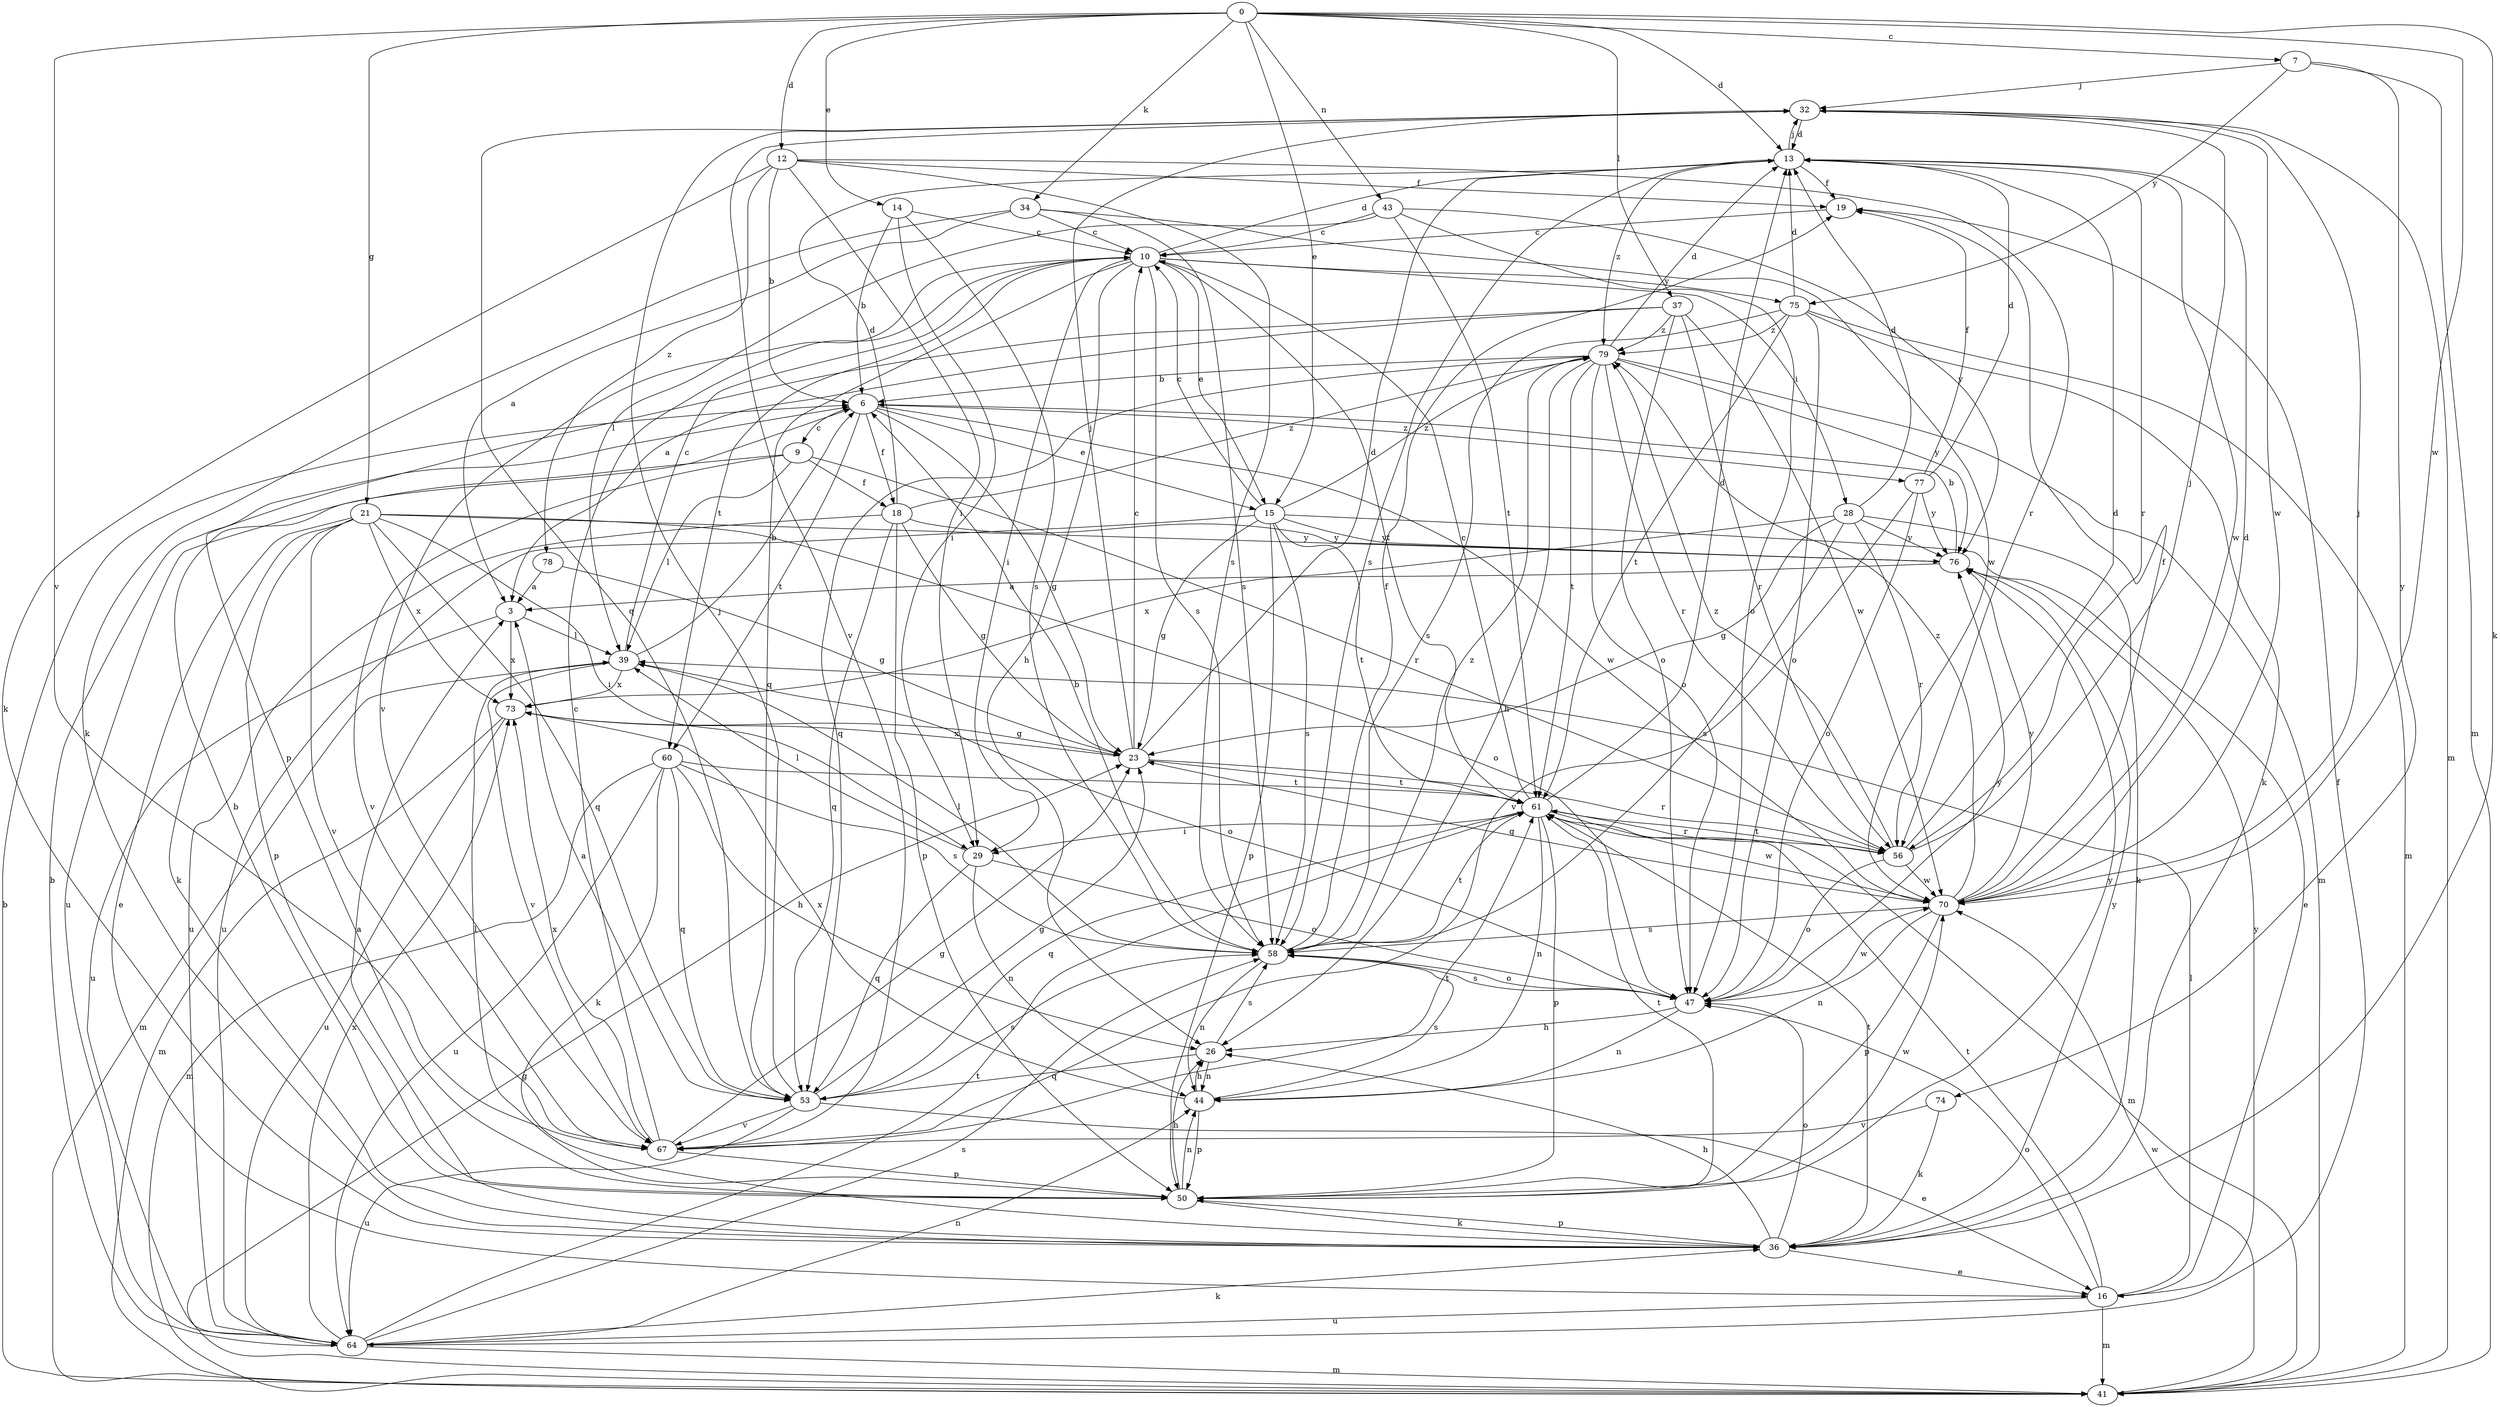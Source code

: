 strict digraph  {
0;
3;
6;
7;
9;
10;
12;
13;
14;
15;
16;
18;
19;
21;
23;
26;
28;
29;
32;
34;
36;
37;
39;
41;
43;
44;
47;
50;
53;
56;
58;
60;
61;
64;
67;
70;
73;
74;
75;
76;
77;
78;
79;
0 -> 7  [label=c];
0 -> 12  [label=d];
0 -> 13  [label=d];
0 -> 14  [label=e];
0 -> 15  [label=e];
0 -> 21  [label=g];
0 -> 34  [label=k];
0 -> 36  [label=k];
0 -> 37  [label=l];
0 -> 43  [label=n];
0 -> 67  [label=v];
0 -> 70  [label=w];
3 -> 39  [label=l];
3 -> 64  [label=u];
3 -> 73  [label=x];
6 -> 9  [label=c];
6 -> 15  [label=e];
6 -> 18  [label=f];
6 -> 23  [label=g];
6 -> 60  [label=t];
6 -> 70  [label=w];
6 -> 77  [label=z];
7 -> 32  [label=j];
7 -> 41  [label=m];
7 -> 74  [label=y];
7 -> 75  [label=y];
9 -> 18  [label=f];
9 -> 39  [label=l];
9 -> 56  [label=r];
9 -> 64  [label=u];
9 -> 67  [label=v];
10 -> 13  [label=d];
10 -> 15  [label=e];
10 -> 26  [label=h];
10 -> 28  [label=i];
10 -> 29  [label=i];
10 -> 53  [label=q];
10 -> 58  [label=s];
10 -> 60  [label=t];
10 -> 61  [label=t];
10 -> 67  [label=v];
10 -> 75  [label=y];
12 -> 6  [label=b];
12 -> 19  [label=f];
12 -> 29  [label=i];
12 -> 36  [label=k];
12 -> 56  [label=r];
12 -> 58  [label=s];
12 -> 78  [label=z];
13 -> 19  [label=f];
13 -> 32  [label=j];
13 -> 56  [label=r];
13 -> 58  [label=s];
13 -> 70  [label=w];
13 -> 79  [label=z];
14 -> 6  [label=b];
14 -> 10  [label=c];
14 -> 29  [label=i];
14 -> 58  [label=s];
15 -> 10  [label=c];
15 -> 16  [label=e];
15 -> 23  [label=g];
15 -> 50  [label=p];
15 -> 58  [label=s];
15 -> 61  [label=t];
15 -> 64  [label=u];
15 -> 76  [label=y];
15 -> 79  [label=z];
16 -> 39  [label=l];
16 -> 41  [label=m];
16 -> 47  [label=o];
16 -> 61  [label=t];
16 -> 64  [label=u];
16 -> 76  [label=y];
18 -> 13  [label=d];
18 -> 23  [label=g];
18 -> 50  [label=p];
18 -> 53  [label=q];
18 -> 64  [label=u];
18 -> 76  [label=y];
18 -> 79  [label=z];
19 -> 10  [label=c];
21 -> 16  [label=e];
21 -> 29  [label=i];
21 -> 36  [label=k];
21 -> 47  [label=o];
21 -> 50  [label=p];
21 -> 53  [label=q];
21 -> 67  [label=v];
21 -> 73  [label=x];
21 -> 76  [label=y];
23 -> 10  [label=c];
23 -> 13  [label=d];
23 -> 32  [label=j];
23 -> 56  [label=r];
23 -> 61  [label=t];
23 -> 73  [label=x];
26 -> 44  [label=n];
26 -> 53  [label=q];
26 -> 58  [label=s];
28 -> 13  [label=d];
28 -> 23  [label=g];
28 -> 36  [label=k];
28 -> 56  [label=r];
28 -> 58  [label=s];
28 -> 73  [label=x];
28 -> 76  [label=y];
29 -> 39  [label=l];
29 -> 44  [label=n];
29 -> 47  [label=o];
29 -> 53  [label=q];
32 -> 13  [label=d];
32 -> 41  [label=m];
32 -> 53  [label=q];
32 -> 67  [label=v];
32 -> 70  [label=w];
34 -> 3  [label=a];
34 -> 10  [label=c];
34 -> 36  [label=k];
34 -> 58  [label=s];
34 -> 70  [label=w];
36 -> 3  [label=a];
36 -> 16  [label=e];
36 -> 26  [label=h];
36 -> 47  [label=o];
36 -> 50  [label=p];
36 -> 61  [label=t];
36 -> 76  [label=y];
37 -> 3  [label=a];
37 -> 47  [label=o];
37 -> 50  [label=p];
37 -> 56  [label=r];
37 -> 70  [label=w];
37 -> 79  [label=z];
39 -> 6  [label=b];
39 -> 10  [label=c];
39 -> 41  [label=m];
39 -> 47  [label=o];
39 -> 67  [label=v];
39 -> 73  [label=x];
41 -> 6  [label=b];
41 -> 23  [label=g];
41 -> 70  [label=w];
43 -> 10  [label=c];
43 -> 39  [label=l];
43 -> 47  [label=o];
43 -> 61  [label=t];
43 -> 76  [label=y];
44 -> 26  [label=h];
44 -> 50  [label=p];
44 -> 58  [label=s];
44 -> 73  [label=x];
47 -> 26  [label=h];
47 -> 44  [label=n];
47 -> 58  [label=s];
47 -> 70  [label=w];
47 -> 76  [label=y];
50 -> 6  [label=b];
50 -> 26  [label=h];
50 -> 36  [label=k];
50 -> 39  [label=l];
50 -> 44  [label=n];
50 -> 61  [label=t];
50 -> 70  [label=w];
50 -> 76  [label=y];
53 -> 3  [label=a];
53 -> 16  [label=e];
53 -> 23  [label=g];
53 -> 32  [label=j];
53 -> 58  [label=s];
53 -> 64  [label=u];
53 -> 67  [label=v];
56 -> 13  [label=d];
56 -> 32  [label=j];
56 -> 47  [label=o];
56 -> 61  [label=t];
56 -> 70  [label=w];
56 -> 79  [label=z];
58 -> 6  [label=b];
58 -> 19  [label=f];
58 -> 39  [label=l];
58 -> 44  [label=n];
58 -> 47  [label=o];
58 -> 61  [label=t];
58 -> 79  [label=z];
60 -> 26  [label=h];
60 -> 36  [label=k];
60 -> 41  [label=m];
60 -> 53  [label=q];
60 -> 58  [label=s];
60 -> 61  [label=t];
60 -> 64  [label=u];
61 -> 10  [label=c];
61 -> 13  [label=d];
61 -> 29  [label=i];
61 -> 41  [label=m];
61 -> 44  [label=n];
61 -> 50  [label=p];
61 -> 53  [label=q];
61 -> 56  [label=r];
61 -> 70  [label=w];
64 -> 6  [label=b];
64 -> 19  [label=f];
64 -> 36  [label=k];
64 -> 41  [label=m];
64 -> 44  [label=n];
64 -> 58  [label=s];
64 -> 61  [label=t];
64 -> 73  [label=x];
67 -> 10  [label=c];
67 -> 23  [label=g];
67 -> 50  [label=p];
67 -> 61  [label=t];
67 -> 73  [label=x];
70 -> 13  [label=d];
70 -> 19  [label=f];
70 -> 23  [label=g];
70 -> 32  [label=j];
70 -> 44  [label=n];
70 -> 50  [label=p];
70 -> 58  [label=s];
70 -> 76  [label=y];
70 -> 79  [label=z];
73 -> 23  [label=g];
73 -> 41  [label=m];
73 -> 64  [label=u];
74 -> 36  [label=k];
74 -> 67  [label=v];
75 -> 13  [label=d];
75 -> 36  [label=k];
75 -> 41  [label=m];
75 -> 47  [label=o];
75 -> 58  [label=s];
75 -> 61  [label=t];
75 -> 79  [label=z];
76 -> 3  [label=a];
76 -> 6  [label=b];
77 -> 13  [label=d];
77 -> 19  [label=f];
77 -> 47  [label=o];
77 -> 67  [label=v];
77 -> 76  [label=y];
78 -> 3  [label=a];
78 -> 23  [label=g];
79 -> 6  [label=b];
79 -> 13  [label=d];
79 -> 26  [label=h];
79 -> 41  [label=m];
79 -> 47  [label=o];
79 -> 53  [label=q];
79 -> 56  [label=r];
79 -> 61  [label=t];
79 -> 76  [label=y];
}
